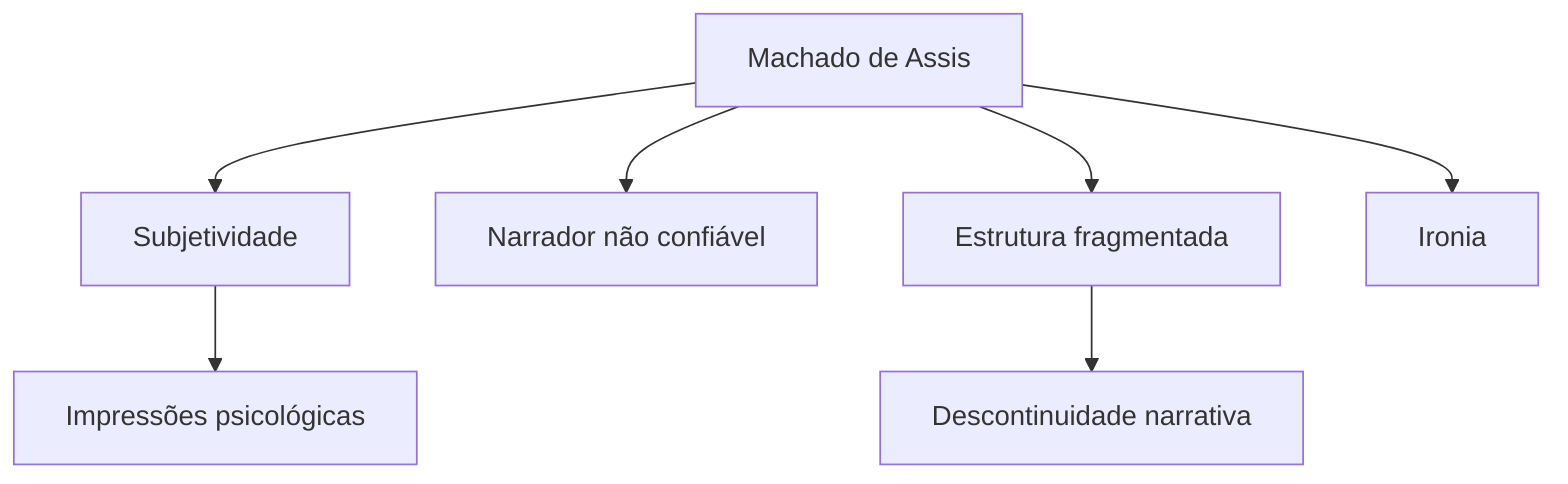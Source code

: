 graph TD
  A[Machado de Assis] --> B[Subjetividade]
  A --> C[Narrador não confiável]
  A --> D[Estrutura fragmentada]
  A --> E[Ironia]
  B --> F[Impressões psicológicas]
  D --> G[Descontinuidade narrativa]